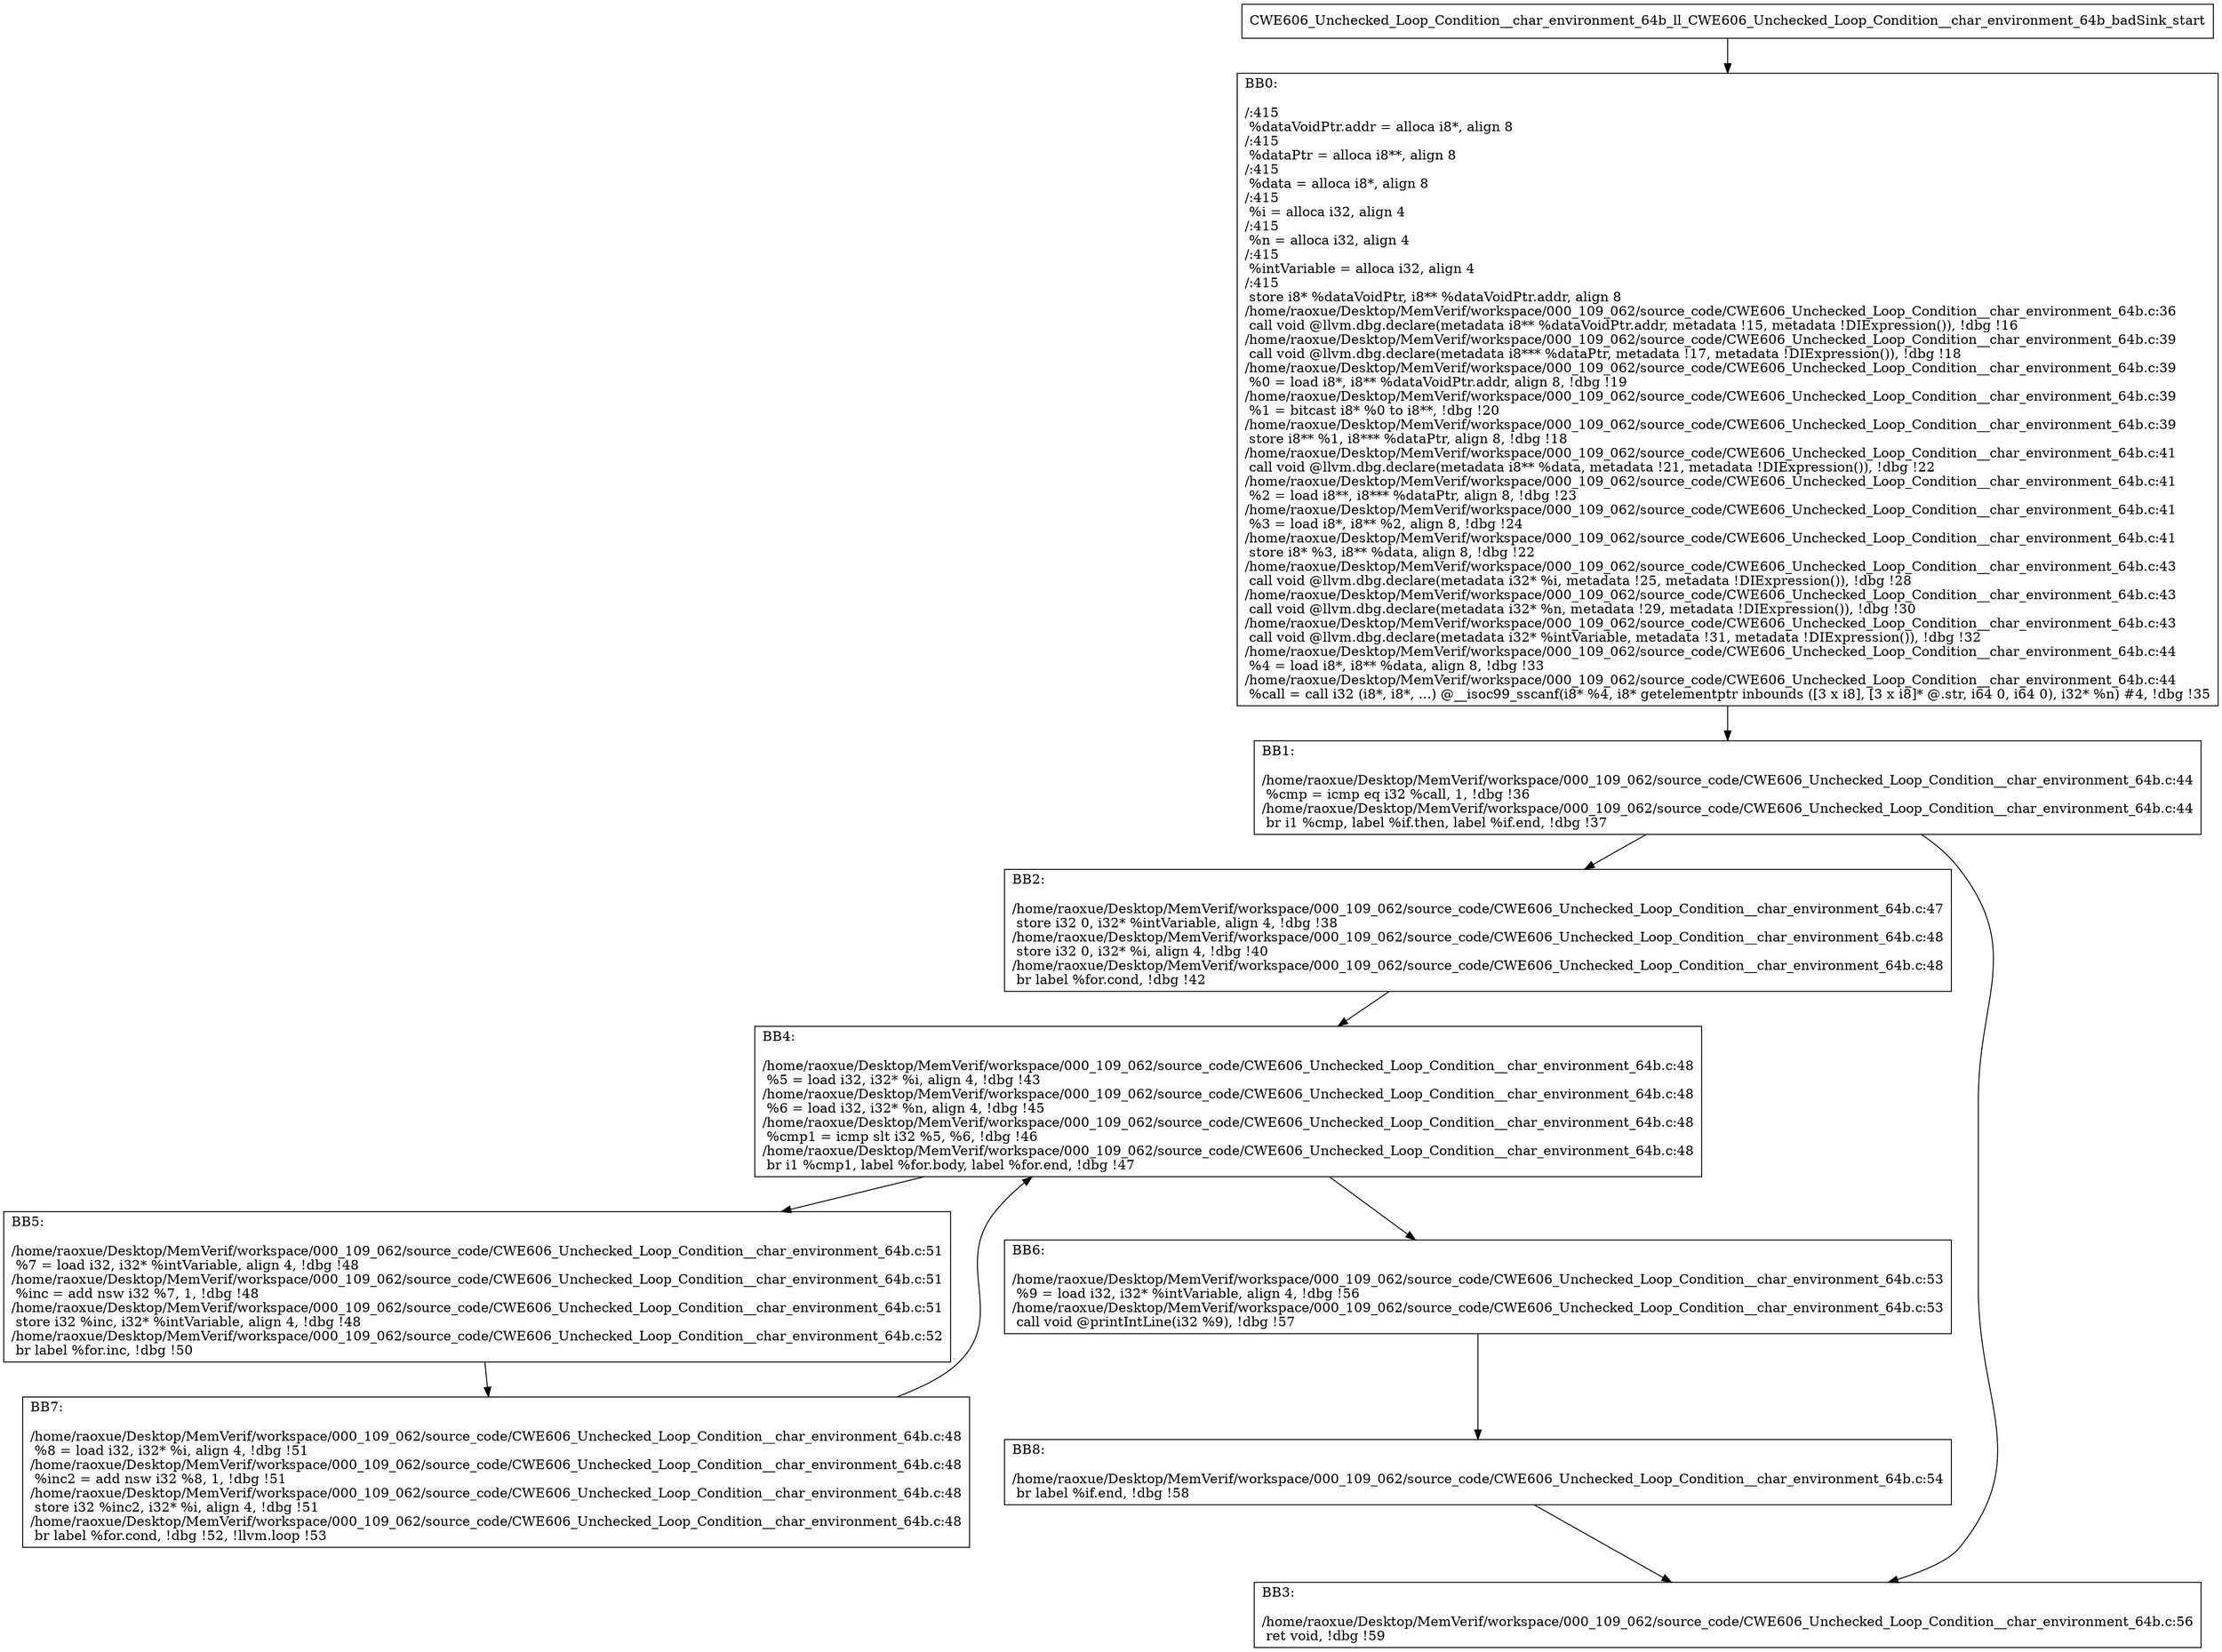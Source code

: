 digraph "CFG for'CWE606_Unchecked_Loop_Condition__char_environment_64b_ll_CWE606_Unchecked_Loop_Condition__char_environment_64b_badSink' function" {
	BBCWE606_Unchecked_Loop_Condition__char_environment_64b_ll_CWE606_Unchecked_Loop_Condition__char_environment_64b_badSink_start[shape=record,label="{CWE606_Unchecked_Loop_Condition__char_environment_64b_ll_CWE606_Unchecked_Loop_Condition__char_environment_64b_badSink_start}"];
	BBCWE606_Unchecked_Loop_Condition__char_environment_64b_ll_CWE606_Unchecked_Loop_Condition__char_environment_64b_badSink_start-> CWE606_Unchecked_Loop_Condition__char_environment_64b_ll_CWE606_Unchecked_Loop_Condition__char_environment_64b_badSinkBB0;
	CWE606_Unchecked_Loop_Condition__char_environment_64b_ll_CWE606_Unchecked_Loop_Condition__char_environment_64b_badSinkBB0 [shape=record, label="{BB0:\l\l/:415\l
  %dataVoidPtr.addr = alloca i8*, align 8\l
/:415\l
  %dataPtr = alloca i8**, align 8\l
/:415\l
  %data = alloca i8*, align 8\l
/:415\l
  %i = alloca i32, align 4\l
/:415\l
  %n = alloca i32, align 4\l
/:415\l
  %intVariable = alloca i32, align 4\l
/:415\l
  store i8* %dataVoidPtr, i8** %dataVoidPtr.addr, align 8\l
/home/raoxue/Desktop/MemVerif/workspace/000_109_062/source_code/CWE606_Unchecked_Loop_Condition__char_environment_64b.c:36\l
  call void @llvm.dbg.declare(metadata i8** %dataVoidPtr.addr, metadata !15, metadata !DIExpression()), !dbg !16\l
/home/raoxue/Desktop/MemVerif/workspace/000_109_062/source_code/CWE606_Unchecked_Loop_Condition__char_environment_64b.c:39\l
  call void @llvm.dbg.declare(metadata i8*** %dataPtr, metadata !17, metadata !DIExpression()), !dbg !18\l
/home/raoxue/Desktop/MemVerif/workspace/000_109_062/source_code/CWE606_Unchecked_Loop_Condition__char_environment_64b.c:39\l
  %0 = load i8*, i8** %dataVoidPtr.addr, align 8, !dbg !19\l
/home/raoxue/Desktop/MemVerif/workspace/000_109_062/source_code/CWE606_Unchecked_Loop_Condition__char_environment_64b.c:39\l
  %1 = bitcast i8* %0 to i8**, !dbg !20\l
/home/raoxue/Desktop/MemVerif/workspace/000_109_062/source_code/CWE606_Unchecked_Loop_Condition__char_environment_64b.c:39\l
  store i8** %1, i8*** %dataPtr, align 8, !dbg !18\l
/home/raoxue/Desktop/MemVerif/workspace/000_109_062/source_code/CWE606_Unchecked_Loop_Condition__char_environment_64b.c:41\l
  call void @llvm.dbg.declare(metadata i8** %data, metadata !21, metadata !DIExpression()), !dbg !22\l
/home/raoxue/Desktop/MemVerif/workspace/000_109_062/source_code/CWE606_Unchecked_Loop_Condition__char_environment_64b.c:41\l
  %2 = load i8**, i8*** %dataPtr, align 8, !dbg !23\l
/home/raoxue/Desktop/MemVerif/workspace/000_109_062/source_code/CWE606_Unchecked_Loop_Condition__char_environment_64b.c:41\l
  %3 = load i8*, i8** %2, align 8, !dbg !24\l
/home/raoxue/Desktop/MemVerif/workspace/000_109_062/source_code/CWE606_Unchecked_Loop_Condition__char_environment_64b.c:41\l
  store i8* %3, i8** %data, align 8, !dbg !22\l
/home/raoxue/Desktop/MemVerif/workspace/000_109_062/source_code/CWE606_Unchecked_Loop_Condition__char_environment_64b.c:43\l
  call void @llvm.dbg.declare(metadata i32* %i, metadata !25, metadata !DIExpression()), !dbg !28\l
/home/raoxue/Desktop/MemVerif/workspace/000_109_062/source_code/CWE606_Unchecked_Loop_Condition__char_environment_64b.c:43\l
  call void @llvm.dbg.declare(metadata i32* %n, metadata !29, metadata !DIExpression()), !dbg !30\l
/home/raoxue/Desktop/MemVerif/workspace/000_109_062/source_code/CWE606_Unchecked_Loop_Condition__char_environment_64b.c:43\l
  call void @llvm.dbg.declare(metadata i32* %intVariable, metadata !31, metadata !DIExpression()), !dbg !32\l
/home/raoxue/Desktop/MemVerif/workspace/000_109_062/source_code/CWE606_Unchecked_Loop_Condition__char_environment_64b.c:44\l
  %4 = load i8*, i8** %data, align 8, !dbg !33\l
/home/raoxue/Desktop/MemVerif/workspace/000_109_062/source_code/CWE606_Unchecked_Loop_Condition__char_environment_64b.c:44\l
  %call = call i32 (i8*, i8*, ...) @__isoc99_sscanf(i8* %4, i8* getelementptr inbounds ([3 x i8], [3 x i8]* @.str, i64 0, i64 0), i32* %n) #4, !dbg !35\l
}"];
	CWE606_Unchecked_Loop_Condition__char_environment_64b_ll_CWE606_Unchecked_Loop_Condition__char_environment_64b_badSinkBB0-> CWE606_Unchecked_Loop_Condition__char_environment_64b_ll_CWE606_Unchecked_Loop_Condition__char_environment_64b_badSinkBB1;
	CWE606_Unchecked_Loop_Condition__char_environment_64b_ll_CWE606_Unchecked_Loop_Condition__char_environment_64b_badSinkBB1 [shape=record, label="{BB1:\l\l/home/raoxue/Desktop/MemVerif/workspace/000_109_062/source_code/CWE606_Unchecked_Loop_Condition__char_environment_64b.c:44\l
  %cmp = icmp eq i32 %call, 1, !dbg !36\l
/home/raoxue/Desktop/MemVerif/workspace/000_109_062/source_code/CWE606_Unchecked_Loop_Condition__char_environment_64b.c:44\l
  br i1 %cmp, label %if.then, label %if.end, !dbg !37\l
}"];
	CWE606_Unchecked_Loop_Condition__char_environment_64b_ll_CWE606_Unchecked_Loop_Condition__char_environment_64b_badSinkBB1-> CWE606_Unchecked_Loop_Condition__char_environment_64b_ll_CWE606_Unchecked_Loop_Condition__char_environment_64b_badSinkBB2;
	CWE606_Unchecked_Loop_Condition__char_environment_64b_ll_CWE606_Unchecked_Loop_Condition__char_environment_64b_badSinkBB1-> CWE606_Unchecked_Loop_Condition__char_environment_64b_ll_CWE606_Unchecked_Loop_Condition__char_environment_64b_badSinkBB3;
	CWE606_Unchecked_Loop_Condition__char_environment_64b_ll_CWE606_Unchecked_Loop_Condition__char_environment_64b_badSinkBB2 [shape=record, label="{BB2:\l\l/home/raoxue/Desktop/MemVerif/workspace/000_109_062/source_code/CWE606_Unchecked_Loop_Condition__char_environment_64b.c:47\l
  store i32 0, i32* %intVariable, align 4, !dbg !38\l
/home/raoxue/Desktop/MemVerif/workspace/000_109_062/source_code/CWE606_Unchecked_Loop_Condition__char_environment_64b.c:48\l
  store i32 0, i32* %i, align 4, !dbg !40\l
/home/raoxue/Desktop/MemVerif/workspace/000_109_062/source_code/CWE606_Unchecked_Loop_Condition__char_environment_64b.c:48\l
  br label %for.cond, !dbg !42\l
}"];
	CWE606_Unchecked_Loop_Condition__char_environment_64b_ll_CWE606_Unchecked_Loop_Condition__char_environment_64b_badSinkBB2-> CWE606_Unchecked_Loop_Condition__char_environment_64b_ll_CWE606_Unchecked_Loop_Condition__char_environment_64b_badSinkBB4;
	CWE606_Unchecked_Loop_Condition__char_environment_64b_ll_CWE606_Unchecked_Loop_Condition__char_environment_64b_badSinkBB4 [shape=record, label="{BB4:\l\l/home/raoxue/Desktop/MemVerif/workspace/000_109_062/source_code/CWE606_Unchecked_Loop_Condition__char_environment_64b.c:48\l
  %5 = load i32, i32* %i, align 4, !dbg !43\l
/home/raoxue/Desktop/MemVerif/workspace/000_109_062/source_code/CWE606_Unchecked_Loop_Condition__char_environment_64b.c:48\l
  %6 = load i32, i32* %n, align 4, !dbg !45\l
/home/raoxue/Desktop/MemVerif/workspace/000_109_062/source_code/CWE606_Unchecked_Loop_Condition__char_environment_64b.c:48\l
  %cmp1 = icmp slt i32 %5, %6, !dbg !46\l
/home/raoxue/Desktop/MemVerif/workspace/000_109_062/source_code/CWE606_Unchecked_Loop_Condition__char_environment_64b.c:48\l
  br i1 %cmp1, label %for.body, label %for.end, !dbg !47\l
}"];
	CWE606_Unchecked_Loop_Condition__char_environment_64b_ll_CWE606_Unchecked_Loop_Condition__char_environment_64b_badSinkBB4-> CWE606_Unchecked_Loop_Condition__char_environment_64b_ll_CWE606_Unchecked_Loop_Condition__char_environment_64b_badSinkBB5;
	CWE606_Unchecked_Loop_Condition__char_environment_64b_ll_CWE606_Unchecked_Loop_Condition__char_environment_64b_badSinkBB4-> CWE606_Unchecked_Loop_Condition__char_environment_64b_ll_CWE606_Unchecked_Loop_Condition__char_environment_64b_badSinkBB6;
	CWE606_Unchecked_Loop_Condition__char_environment_64b_ll_CWE606_Unchecked_Loop_Condition__char_environment_64b_badSinkBB5 [shape=record, label="{BB5:\l\l/home/raoxue/Desktop/MemVerif/workspace/000_109_062/source_code/CWE606_Unchecked_Loop_Condition__char_environment_64b.c:51\l
  %7 = load i32, i32* %intVariable, align 4, !dbg !48\l
/home/raoxue/Desktop/MemVerif/workspace/000_109_062/source_code/CWE606_Unchecked_Loop_Condition__char_environment_64b.c:51\l
  %inc = add nsw i32 %7, 1, !dbg !48\l
/home/raoxue/Desktop/MemVerif/workspace/000_109_062/source_code/CWE606_Unchecked_Loop_Condition__char_environment_64b.c:51\l
  store i32 %inc, i32* %intVariable, align 4, !dbg !48\l
/home/raoxue/Desktop/MemVerif/workspace/000_109_062/source_code/CWE606_Unchecked_Loop_Condition__char_environment_64b.c:52\l
  br label %for.inc, !dbg !50\l
}"];
	CWE606_Unchecked_Loop_Condition__char_environment_64b_ll_CWE606_Unchecked_Loop_Condition__char_environment_64b_badSinkBB5-> CWE606_Unchecked_Loop_Condition__char_environment_64b_ll_CWE606_Unchecked_Loop_Condition__char_environment_64b_badSinkBB7;
	CWE606_Unchecked_Loop_Condition__char_environment_64b_ll_CWE606_Unchecked_Loop_Condition__char_environment_64b_badSinkBB7 [shape=record, label="{BB7:\l\l/home/raoxue/Desktop/MemVerif/workspace/000_109_062/source_code/CWE606_Unchecked_Loop_Condition__char_environment_64b.c:48\l
  %8 = load i32, i32* %i, align 4, !dbg !51\l
/home/raoxue/Desktop/MemVerif/workspace/000_109_062/source_code/CWE606_Unchecked_Loop_Condition__char_environment_64b.c:48\l
  %inc2 = add nsw i32 %8, 1, !dbg !51\l
/home/raoxue/Desktop/MemVerif/workspace/000_109_062/source_code/CWE606_Unchecked_Loop_Condition__char_environment_64b.c:48\l
  store i32 %inc2, i32* %i, align 4, !dbg !51\l
/home/raoxue/Desktop/MemVerif/workspace/000_109_062/source_code/CWE606_Unchecked_Loop_Condition__char_environment_64b.c:48\l
  br label %for.cond, !dbg !52, !llvm.loop !53\l
}"];
	CWE606_Unchecked_Loop_Condition__char_environment_64b_ll_CWE606_Unchecked_Loop_Condition__char_environment_64b_badSinkBB7-> CWE606_Unchecked_Loop_Condition__char_environment_64b_ll_CWE606_Unchecked_Loop_Condition__char_environment_64b_badSinkBB4;
	CWE606_Unchecked_Loop_Condition__char_environment_64b_ll_CWE606_Unchecked_Loop_Condition__char_environment_64b_badSinkBB6 [shape=record, label="{BB6:\l\l/home/raoxue/Desktop/MemVerif/workspace/000_109_062/source_code/CWE606_Unchecked_Loop_Condition__char_environment_64b.c:53\l
  %9 = load i32, i32* %intVariable, align 4, !dbg !56\l
/home/raoxue/Desktop/MemVerif/workspace/000_109_062/source_code/CWE606_Unchecked_Loop_Condition__char_environment_64b.c:53\l
  call void @printIntLine(i32 %9), !dbg !57\l
}"];
	CWE606_Unchecked_Loop_Condition__char_environment_64b_ll_CWE606_Unchecked_Loop_Condition__char_environment_64b_badSinkBB6-> CWE606_Unchecked_Loop_Condition__char_environment_64b_ll_CWE606_Unchecked_Loop_Condition__char_environment_64b_badSinkBB8;
	CWE606_Unchecked_Loop_Condition__char_environment_64b_ll_CWE606_Unchecked_Loop_Condition__char_environment_64b_badSinkBB8 [shape=record, label="{BB8:\l\l/home/raoxue/Desktop/MemVerif/workspace/000_109_062/source_code/CWE606_Unchecked_Loop_Condition__char_environment_64b.c:54\l
  br label %if.end, !dbg !58\l
}"];
	CWE606_Unchecked_Loop_Condition__char_environment_64b_ll_CWE606_Unchecked_Loop_Condition__char_environment_64b_badSinkBB8-> CWE606_Unchecked_Loop_Condition__char_environment_64b_ll_CWE606_Unchecked_Loop_Condition__char_environment_64b_badSinkBB3;
	CWE606_Unchecked_Loop_Condition__char_environment_64b_ll_CWE606_Unchecked_Loop_Condition__char_environment_64b_badSinkBB3 [shape=record, label="{BB3:\l\l/home/raoxue/Desktop/MemVerif/workspace/000_109_062/source_code/CWE606_Unchecked_Loop_Condition__char_environment_64b.c:56\l
  ret void, !dbg !59\l
}"];
}
